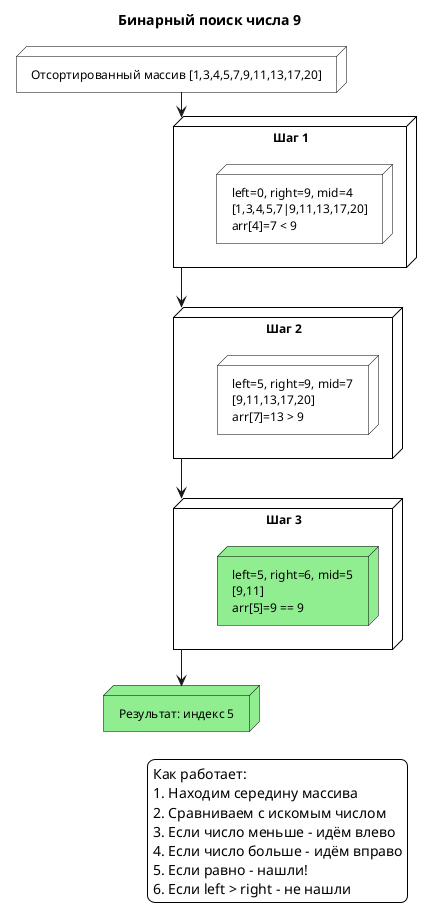 @startuml
title Бинарный поиск числа 9
skinparam backgroundColor white
skinparam node {
    BackgroundColor white
    BorderColor black
    FontSize 12
}

node "Отсортированный массив [1,3,4,5,7,9,11,13,17,20]" as arr

node "Шаг 1" as step1 {
    node "left=0, right=9, mid=4\n[1,3,4,5,7|9,11,13,17,20]\narr[4]=7 < 9" as s1
}

node "Шаг 2" as step2 {
    node "left=5, right=9, mid=7\n[9,11,13,17,20]\narr[7]=13 > 9" as s2
}

node "Шаг 3" as step3 {
    node "left=5, right=6, mid=5\n[9,11]\narr[5]=9 == 9" as s3 #LightGreen
}

node "Результат: индекс 5" as result #LightGreen

arr -down-> step1
step1 -down-> step2
step2 -down-> step3
step3 -down-> result

legend right
    Как работает:
    1. Находим середину массива
    2. Сравниваем с искомым числом
    3. Если число меньше - идём влево
    4. Если число больше - идём вправо
    5. Если равно - нашли!
    6. Если left > right - не нашли
end legend

@enduml

